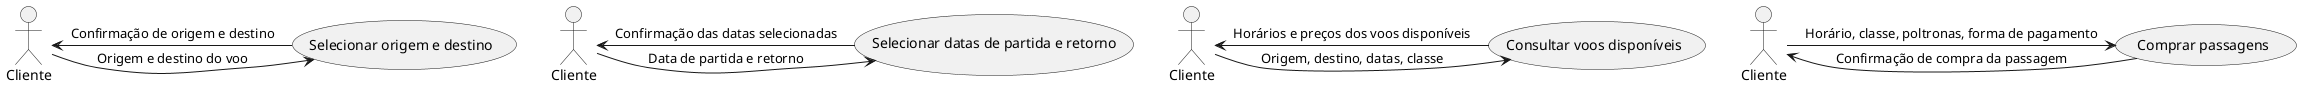 @startuml
usecase "Selecionar origem e destino" as S1
usecase "Selecionar datas de partida e retorno" as S2
usecase "Consultar voos disponíveis" as S3
usecase "Comprar passagens" as S4

actor Cliente as A1
actor Cliente as A2
actor Cliente as A3
actor Cliente as A4

A1 -> S1:Origem e destino do voo
S1 -> A1:Confirmação de origem e destino

A2 -> S2:Data de partida e retorno
S2 -> A2:Confirmação das datas selecionadas

A3 -> S3:Origem, destino, datas, classe
S3 -> A3:Horários e preços dos voos disponíveis

A4 -> S4:Horário, classe, poltronas, forma de pagamento
S4 -> A4:Confirmação de compra da passagem
@enduml
